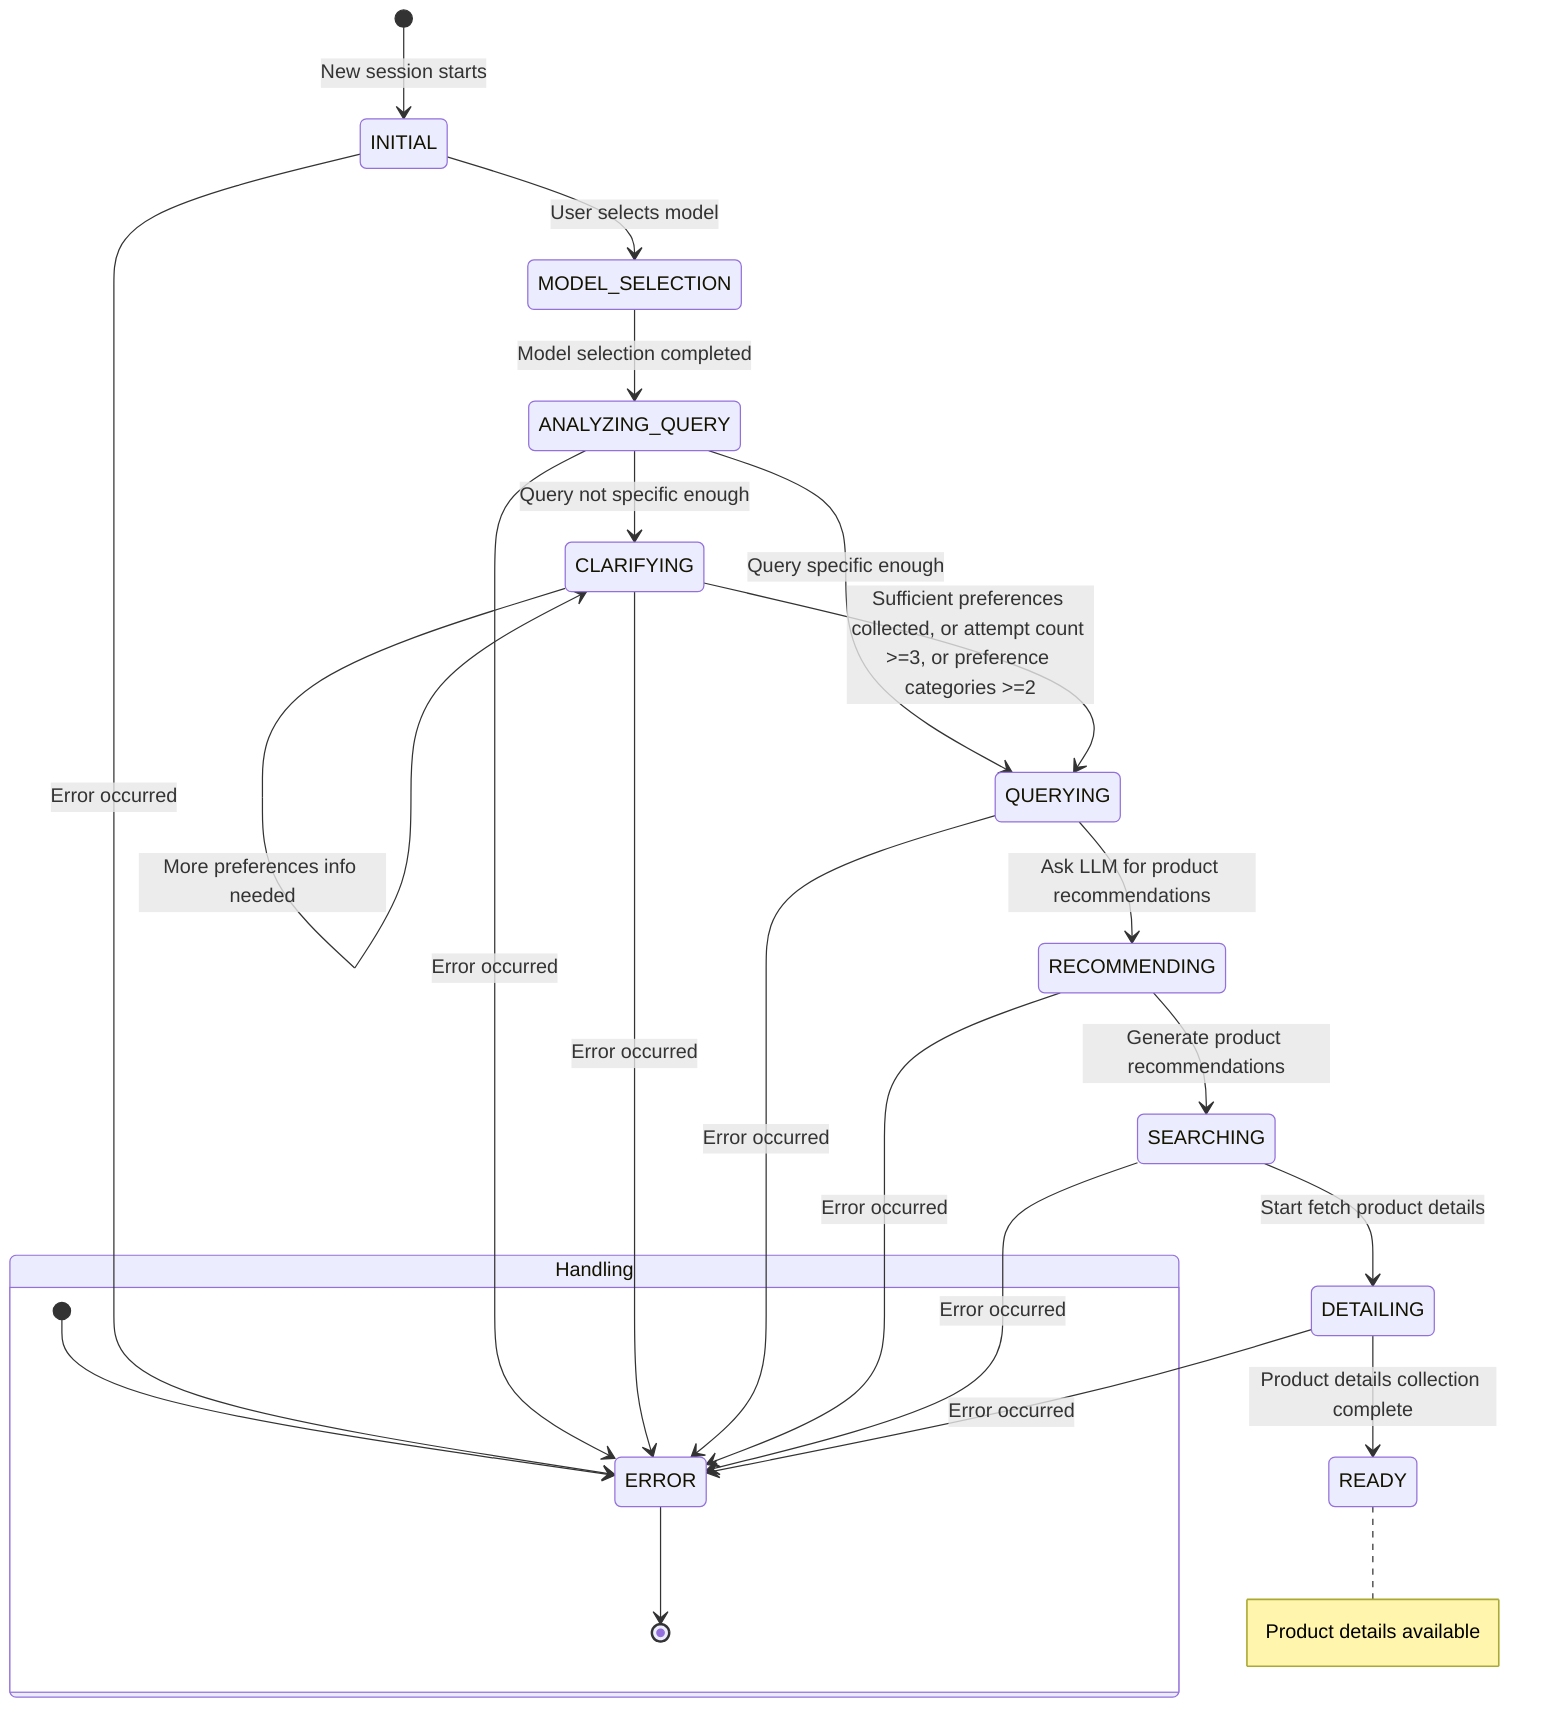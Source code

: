 stateDiagram-v2
    [*] --> INITIAL: New session starts
    
    INITIAL --> MODEL_SELECTION: User selects model
    MODEL_SELECTION --> ANALYZING_QUERY: Model selection completed
    
    ANALYZING_QUERY --> CLARIFYING: Query not specific enough
    ANALYZING_QUERY --> QUERYING: Query specific enough
    
    CLARIFYING --> CLARIFYING: More preferences info needed
    CLARIFYING --> QUERYING: Sufficient preferences collected, or attempt count >=3, or preference categories >=2
    
    QUERYING --> RECOMMENDING: Ask LLM for product recommendations
    
    RECOMMENDING --> SEARCHING: Generate product recommendations
    
    SEARCHING --> DETAILING: Start fetch product details
    
    DETAILING --> READY: Product details collection complete
    
    state Error Handling {
        [*] --> ERROR
        ERROR --> [*]
    }
    
    INITIAL --> ERROR: Error occurred
    ANALYZING_QUERY --> ERROR: Error occurred
    CLARIFYING --> ERROR: Error occurred
    QUERYING --> ERROR: Error occurred
    RECOMMENDING --> ERROR: Error occurred
    SEARCHING --> ERROR: Error occurred
    DETAILING --> ERROR: Error occurred
    
    note right of READY
        Product details available
    end note